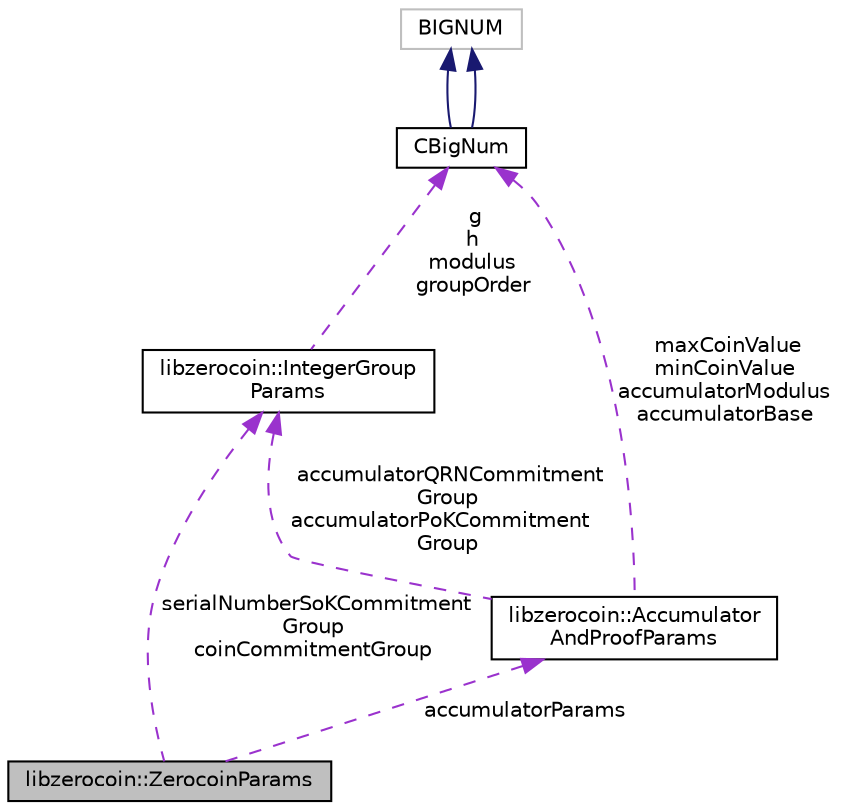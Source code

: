 digraph "libzerocoin::ZerocoinParams"
{
 // LATEX_PDF_SIZE
  edge [fontname="Helvetica",fontsize="10",labelfontname="Helvetica",labelfontsize="10"];
  node [fontname="Helvetica",fontsize="10",shape=record];
  Node1 [label="libzerocoin::ZerocoinParams",height=0.2,width=0.4,color="black", fillcolor="grey75", style="filled", fontcolor="black",tooltip=" "];
  Node2 -> Node1 [dir="back",color="darkorchid3",fontsize="10",style="dashed",label=" serialNumberSoKCommitment\lGroup\ncoinCommitmentGroup" ];
  Node2 [label="libzerocoin::IntegerGroup\lParams",height=0.2,width=0.4,color="black", fillcolor="white", style="filled",URL="$classlibzerocoin_1_1_integer_group_params.html",tooltip=" "];
  Node3 -> Node2 [dir="back",color="darkorchid3",fontsize="10",style="dashed",label=" g\nh\nmodulus\ngroupOrder" ];
  Node3 [label="CBigNum",height=0.2,width=0.4,color="black", fillcolor="white", style="filled",URL="$class_c_big_num.html",tooltip=" "];
  Node4 -> Node3 [dir="back",color="midnightblue",fontsize="10",style="solid"];
  Node4 [label="BIGNUM",height=0.2,width=0.4,color="grey75", fillcolor="white", style="filled",tooltip=" "];
  Node4 -> Node3 [dir="back",color="midnightblue",fontsize="10",style="solid"];
  Node5 -> Node1 [dir="back",color="darkorchid3",fontsize="10",style="dashed",label=" accumulatorParams" ];
  Node5 [label="libzerocoin::Accumulator\lAndProofParams",height=0.2,width=0.4,color="black", fillcolor="white", style="filled",URL="$classlibzerocoin_1_1_accumulator_and_proof_params.html",tooltip=" "];
  Node2 -> Node5 [dir="back",color="darkorchid3",fontsize="10",style="dashed",label=" accumulatorQRNCommitment\lGroup\naccumulatorPoKCommitment\lGroup" ];
  Node3 -> Node5 [dir="back",color="darkorchid3",fontsize="10",style="dashed",label=" maxCoinValue\nminCoinValue\naccumulatorModulus\naccumulatorBase" ];
}
